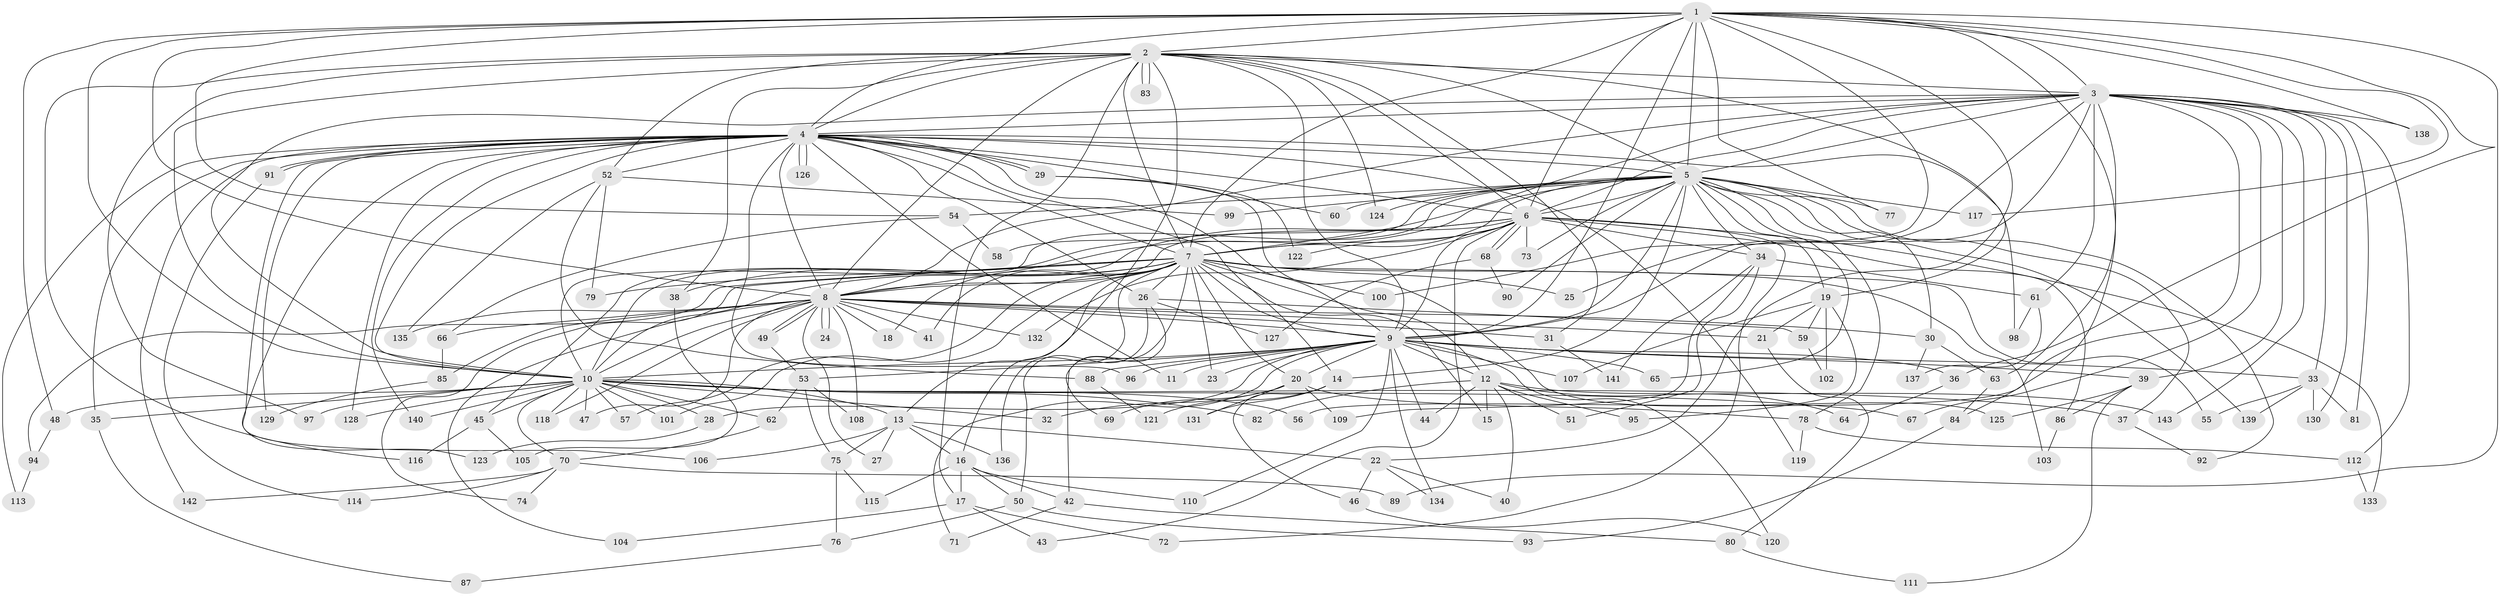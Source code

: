 // Generated by graph-tools (version 1.1) at 2025/14/03/09/25 04:14:06]
// undirected, 143 vertices, 311 edges
graph export_dot {
graph [start="1"]
  node [color=gray90,style=filled];
  1;
  2;
  3;
  4;
  5;
  6;
  7;
  8;
  9;
  10;
  11;
  12;
  13;
  14;
  15;
  16;
  17;
  18;
  19;
  20;
  21;
  22;
  23;
  24;
  25;
  26;
  27;
  28;
  29;
  30;
  31;
  32;
  33;
  34;
  35;
  36;
  37;
  38;
  39;
  40;
  41;
  42;
  43;
  44;
  45;
  46;
  47;
  48;
  49;
  50;
  51;
  52;
  53;
  54;
  55;
  56;
  57;
  58;
  59;
  60;
  61;
  62;
  63;
  64;
  65;
  66;
  67;
  68;
  69;
  70;
  71;
  72;
  73;
  74;
  75;
  76;
  77;
  78;
  79;
  80;
  81;
  82;
  83;
  84;
  85;
  86;
  87;
  88;
  89;
  90;
  91;
  92;
  93;
  94;
  95;
  96;
  97;
  98;
  99;
  100;
  101;
  102;
  103;
  104;
  105;
  106;
  107;
  108;
  109;
  110;
  111;
  112;
  113;
  114;
  115;
  116;
  117;
  118;
  119;
  120;
  121;
  122;
  123;
  124;
  125;
  126;
  127;
  128;
  129;
  130;
  131;
  132;
  133;
  134;
  135;
  136;
  137;
  138;
  139;
  140;
  141;
  142;
  143;
  1 -- 2;
  1 -- 3;
  1 -- 4;
  1 -- 5;
  1 -- 6;
  1 -- 7;
  1 -- 8;
  1 -- 9;
  1 -- 10;
  1 -- 22;
  1 -- 36;
  1 -- 48;
  1 -- 54;
  1 -- 77;
  1 -- 84;
  1 -- 89;
  1 -- 100;
  1 -- 117;
  1 -- 138;
  2 -- 3;
  2 -- 4;
  2 -- 5;
  2 -- 6;
  2 -- 7;
  2 -- 8;
  2 -- 9;
  2 -- 10;
  2 -- 16;
  2 -- 17;
  2 -- 19;
  2 -- 31;
  2 -- 38;
  2 -- 52;
  2 -- 83;
  2 -- 83;
  2 -- 97;
  2 -- 116;
  2 -- 124;
  3 -- 4;
  3 -- 5;
  3 -- 6;
  3 -- 7;
  3 -- 8;
  3 -- 9;
  3 -- 10;
  3 -- 25;
  3 -- 33;
  3 -- 39;
  3 -- 56;
  3 -- 61;
  3 -- 63;
  3 -- 67;
  3 -- 81;
  3 -- 112;
  3 -- 130;
  3 -- 138;
  3 -- 143;
  4 -- 5;
  4 -- 6;
  4 -- 7;
  4 -- 8;
  4 -- 9;
  4 -- 10;
  4 -- 11;
  4 -- 14;
  4 -- 26;
  4 -- 29;
  4 -- 29;
  4 -- 35;
  4 -- 52;
  4 -- 60;
  4 -- 91;
  4 -- 91;
  4 -- 96;
  4 -- 98;
  4 -- 106;
  4 -- 113;
  4 -- 119;
  4 -- 123;
  4 -- 126;
  4 -- 126;
  4 -- 128;
  4 -- 129;
  4 -- 140;
  4 -- 142;
  5 -- 6;
  5 -- 7;
  5 -- 8;
  5 -- 9;
  5 -- 10;
  5 -- 14;
  5 -- 19;
  5 -- 30;
  5 -- 34;
  5 -- 37;
  5 -- 54;
  5 -- 58;
  5 -- 60;
  5 -- 65;
  5 -- 73;
  5 -- 77;
  5 -- 78;
  5 -- 90;
  5 -- 92;
  5 -- 99;
  5 -- 117;
  5 -- 124;
  5 -- 139;
  6 -- 7;
  6 -- 8;
  6 -- 9;
  6 -- 10;
  6 -- 34;
  6 -- 43;
  6 -- 45;
  6 -- 68;
  6 -- 68;
  6 -- 72;
  6 -- 73;
  6 -- 86;
  6 -- 122;
  6 -- 132;
  6 -- 133;
  7 -- 8;
  7 -- 9;
  7 -- 10;
  7 -- 12;
  7 -- 13;
  7 -- 15;
  7 -- 18;
  7 -- 20;
  7 -- 23;
  7 -- 25;
  7 -- 26;
  7 -- 38;
  7 -- 41;
  7 -- 42;
  7 -- 55;
  7 -- 57;
  7 -- 74;
  7 -- 79;
  7 -- 94;
  7 -- 100;
  7 -- 101;
  7 -- 103;
  7 -- 136;
  8 -- 9;
  8 -- 10;
  8 -- 18;
  8 -- 21;
  8 -- 24;
  8 -- 24;
  8 -- 27;
  8 -- 30;
  8 -- 31;
  8 -- 41;
  8 -- 47;
  8 -- 49;
  8 -- 49;
  8 -- 66;
  8 -- 85;
  8 -- 104;
  8 -- 108;
  8 -- 118;
  8 -- 132;
  8 -- 135;
  9 -- 10;
  9 -- 11;
  9 -- 12;
  9 -- 20;
  9 -- 23;
  9 -- 28;
  9 -- 33;
  9 -- 36;
  9 -- 39;
  9 -- 44;
  9 -- 53;
  9 -- 65;
  9 -- 71;
  9 -- 88;
  9 -- 96;
  9 -- 107;
  9 -- 110;
  9 -- 120;
  9 -- 134;
  10 -- 13;
  10 -- 28;
  10 -- 32;
  10 -- 35;
  10 -- 37;
  10 -- 45;
  10 -- 47;
  10 -- 48;
  10 -- 56;
  10 -- 57;
  10 -- 62;
  10 -- 67;
  10 -- 70;
  10 -- 82;
  10 -- 97;
  10 -- 101;
  10 -- 118;
  10 -- 128;
  10 -- 140;
  12 -- 15;
  12 -- 40;
  12 -- 44;
  12 -- 51;
  12 -- 64;
  12 -- 82;
  12 -- 95;
  12 -- 143;
  13 -- 16;
  13 -- 22;
  13 -- 27;
  13 -- 75;
  13 -- 106;
  13 -- 136;
  14 -- 46;
  14 -- 121;
  14 -- 131;
  16 -- 17;
  16 -- 42;
  16 -- 50;
  16 -- 110;
  16 -- 115;
  17 -- 43;
  17 -- 72;
  17 -- 104;
  19 -- 21;
  19 -- 59;
  19 -- 95;
  19 -- 102;
  19 -- 107;
  20 -- 32;
  20 -- 69;
  20 -- 78;
  20 -- 109;
  20 -- 131;
  21 -- 80;
  22 -- 40;
  22 -- 46;
  22 -- 134;
  26 -- 50;
  26 -- 59;
  26 -- 69;
  26 -- 127;
  28 -- 123;
  29 -- 122;
  29 -- 125;
  30 -- 63;
  30 -- 137;
  31 -- 141;
  33 -- 55;
  33 -- 81;
  33 -- 130;
  33 -- 139;
  34 -- 51;
  34 -- 61;
  34 -- 109;
  34 -- 141;
  35 -- 87;
  36 -- 64;
  37 -- 92;
  38 -- 105;
  39 -- 86;
  39 -- 111;
  39 -- 125;
  42 -- 71;
  42 -- 80;
  45 -- 105;
  45 -- 116;
  46 -- 120;
  48 -- 94;
  49 -- 53;
  50 -- 76;
  50 -- 93;
  52 -- 79;
  52 -- 88;
  52 -- 99;
  52 -- 135;
  53 -- 62;
  53 -- 75;
  53 -- 108;
  54 -- 58;
  54 -- 66;
  59 -- 102;
  61 -- 98;
  61 -- 137;
  62 -- 70;
  63 -- 84;
  66 -- 85;
  68 -- 90;
  68 -- 127;
  70 -- 74;
  70 -- 89;
  70 -- 114;
  70 -- 142;
  75 -- 76;
  75 -- 115;
  76 -- 87;
  78 -- 112;
  78 -- 119;
  80 -- 111;
  84 -- 93;
  85 -- 129;
  86 -- 103;
  88 -- 121;
  91 -- 114;
  94 -- 113;
  112 -- 133;
}

